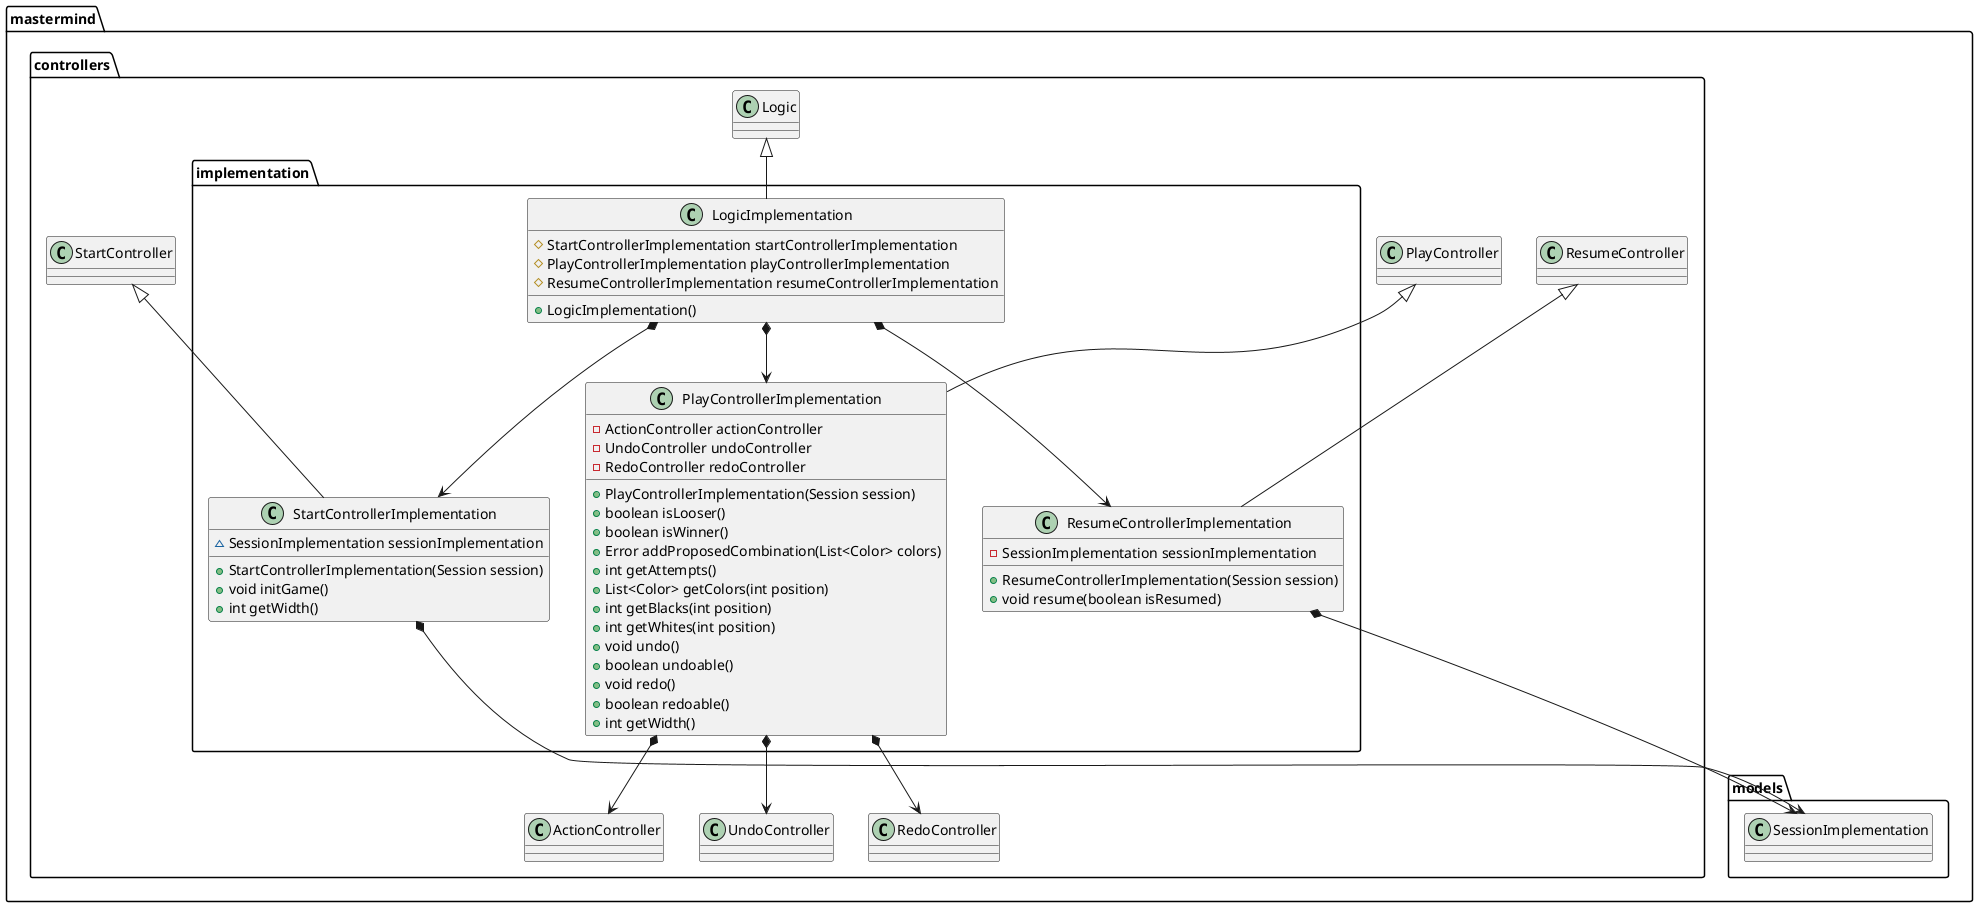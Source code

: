 @startuml

class mastermind.controllers.implementation.LogicImplementation [[java:jprieto.mastermind.controllers.implementation.LogicImplementation]] {
	#StartControllerImplementation startControllerImplementation
	#PlayControllerImplementation playControllerImplementation
	#ResumeControllerImplementation resumeControllerImplementation
	+LogicImplementation()
}
mastermind.controllers.implementation.LogicImplementation *-down-> mastermind.controllers.implementation.StartControllerImplementation
mastermind.controllers.implementation.LogicImplementation *-down-> mastermind.controllers.implementation.PlayControllerImplementation
mastermind.controllers.implementation.LogicImplementation *-down-> mastermind.controllers.implementation.ResumeControllerImplementation
mastermind.controllers.Logic <|-- mastermind.controllers.implementation.LogicImplementation

class mastermind.controllers.implementation.PlayControllerImplementation [[java:jprieto.mastermind.controllers.implementation.PlayControllerImplementation]] {
	-ActionController actionController
	-UndoController undoController
	-RedoController redoController
	+PlayControllerImplementation(Session session)
	+boolean isLooser()
	+boolean isWinner()
	+Error addProposedCombination(List<Color> colors)
	+int getAttempts()
	+List<Color> getColors(int position)
	+int getBlacks(int position)
	+int getWhites(int position)
	+void undo()
	+boolean undoable()
	+void redo()
	+boolean redoable()
	+int getWidth()
}
mastermind.controllers.PlayController <|-- mastermind.controllers.implementation.PlayControllerImplementation
mastermind.controllers.implementation.PlayControllerImplementation *-down-> mastermind.controllers.ActionController
mastermind.controllers.implementation.PlayControllerImplementation *-down-> mastermind.controllers.UndoController
mastermind.controllers.implementation.PlayControllerImplementation *-down-> mastermind.controllers.RedoController

class mastermind.controllers.implementation.ResumeControllerImplementation [[java:jprieto.mastermind.controllers.implementation.ResumeControllerImplementation]] {
	-SessionImplementation sessionImplementation
	+ResumeControllerImplementation(Session session)
	+void resume(boolean isResumed)
}
mastermind.controllers.ResumeController <|-- mastermind.controllers.implementation.ResumeControllerImplementation
mastermind.controllers.implementation.ResumeControllerImplementation *-down-> mastermind.models.SessionImplementation

class mastermind.controllers.implementation.StartControllerImplementation [[java:jprieto.mastermind.controllers.implementation.StartControllerImplementation]] {
	~SessionImplementation sessionImplementation
	+StartControllerImplementation(Session session)
	+void initGame()
	+int getWidth()
}
mastermind.controllers.StartController <|-- mastermind.controllers.implementation.StartControllerImplementation
mastermind.controllers.implementation.StartControllerImplementation *-down-> mastermind.models.SessionImplementation



@enduml